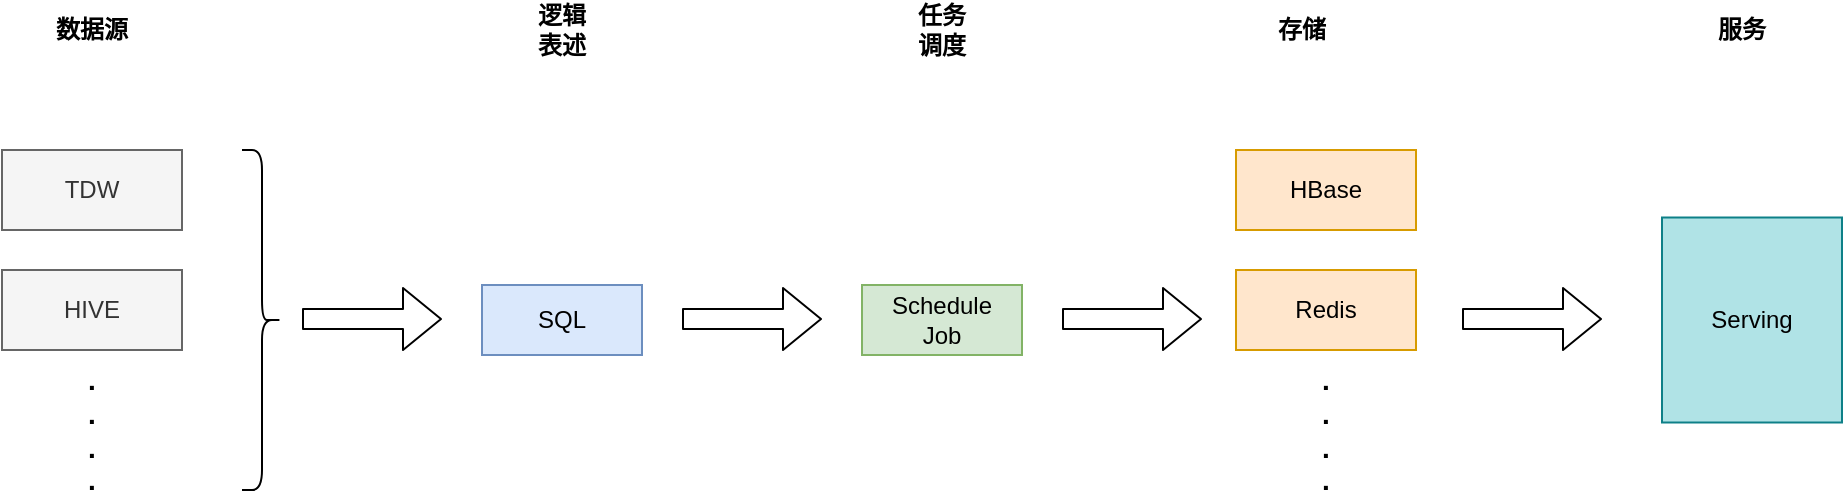 <mxfile version="13.8.8" type="github">
  <diagram id="QU7qdiWsfU6a7edic78I" name="Page-1">
    <mxGraphModel dx="1258" dy="786" grid="1" gridSize="10" guides="1" tooltips="1" connect="1" arrows="1" fold="1" page="1" pageScale="1" pageWidth="827" pageHeight="1169" math="0" shadow="0">
      <root>
        <mxCell id="0" />
        <mxCell id="1" parent="0" />
        <mxCell id="dER7OQD3nxIQlYEfe-vo-1" value="TDW" style="rounded=0;whiteSpace=wrap;html=1;fillColor=#f5f5f5;strokeColor=#666666;fontColor=#333333;" vertex="1" parent="1">
          <mxGeometry x="210" y="200" width="90" height="40" as="geometry" />
        </mxCell>
        <mxCell id="dER7OQD3nxIQlYEfe-vo-2" value="HIVE" style="rounded=0;whiteSpace=wrap;html=1;fillColor=#f5f5f5;strokeColor=#666666;fontColor=#333333;" vertex="1" parent="1">
          <mxGeometry x="210" y="260" width="90" height="40" as="geometry" />
        </mxCell>
        <mxCell id="dER7OQD3nxIQlYEfe-vo-3" value="&lt;b&gt;&lt;font style=&quot;font-size: 14px&quot;&gt;.&lt;br&gt;.&lt;br&gt;.&lt;br&gt;.&lt;/font&gt;&lt;/b&gt;" style="text;html=1;strokeColor=none;fillColor=none;align=center;verticalAlign=middle;whiteSpace=wrap;rounded=0;" vertex="1" parent="1">
          <mxGeometry x="235" y="330" width="40" height="20" as="geometry" />
        </mxCell>
        <mxCell id="dER7OQD3nxIQlYEfe-vo-4" value="" style="shape=curlyBracket;whiteSpace=wrap;html=1;rounded=1;rotation=-180;" vertex="1" parent="1">
          <mxGeometry x="330" y="200" width="20" height="170" as="geometry" />
        </mxCell>
        <mxCell id="dER7OQD3nxIQlYEfe-vo-5" value="" style="shape=flexArrow;endArrow=classic;html=1;" edge="1" parent="1">
          <mxGeometry width="50" height="50" relative="1" as="geometry">
            <mxPoint x="360" y="284.5" as="sourcePoint" />
            <mxPoint x="430" y="284.5" as="targetPoint" />
          </mxGeometry>
        </mxCell>
        <mxCell id="dER7OQD3nxIQlYEfe-vo-6" value="SQL" style="rounded=0;whiteSpace=wrap;html=1;fillColor=#dae8fc;strokeColor=#6c8ebf;" vertex="1" parent="1">
          <mxGeometry x="450" y="267.5" width="80" height="35" as="geometry" />
        </mxCell>
        <mxCell id="dER7OQD3nxIQlYEfe-vo-7" value="" style="shape=flexArrow;endArrow=classic;html=1;" edge="1" parent="1">
          <mxGeometry width="50" height="50" relative="1" as="geometry">
            <mxPoint x="550" y="284.5" as="sourcePoint" />
            <mxPoint x="620" y="284.5" as="targetPoint" />
          </mxGeometry>
        </mxCell>
        <mxCell id="dER7OQD3nxIQlYEfe-vo-8" value="Schedule&lt;br&gt;Job" style="rounded=0;whiteSpace=wrap;html=1;fillColor=#d5e8d4;strokeColor=#82b366;" vertex="1" parent="1">
          <mxGeometry x="640" y="267.5" width="80" height="35" as="geometry" />
        </mxCell>
        <mxCell id="dER7OQD3nxIQlYEfe-vo-9" value="" style="shape=flexArrow;endArrow=classic;html=1;" edge="1" parent="1">
          <mxGeometry width="50" height="50" relative="1" as="geometry">
            <mxPoint x="740" y="284.5" as="sourcePoint" />
            <mxPoint x="810" y="284.5" as="targetPoint" />
          </mxGeometry>
        </mxCell>
        <mxCell id="dER7OQD3nxIQlYEfe-vo-10" value="HBase" style="rounded=0;whiteSpace=wrap;html=1;fillColor=#ffe6cc;strokeColor=#d79b00;" vertex="1" parent="1">
          <mxGeometry x="827" y="200" width="90" height="40" as="geometry" />
        </mxCell>
        <mxCell id="dER7OQD3nxIQlYEfe-vo-11" value="Redis" style="rounded=0;whiteSpace=wrap;html=1;fillColor=#ffe6cc;strokeColor=#d79b00;" vertex="1" parent="1">
          <mxGeometry x="827" y="260" width="90" height="40" as="geometry" />
        </mxCell>
        <mxCell id="dER7OQD3nxIQlYEfe-vo-12" value="&lt;b&gt;&lt;font style=&quot;font-size: 14px&quot;&gt;.&lt;br&gt;.&lt;br&gt;.&lt;br&gt;.&lt;/font&gt;&lt;/b&gt;" style="text;html=1;strokeColor=none;fillColor=none;align=center;verticalAlign=middle;whiteSpace=wrap;rounded=0;" vertex="1" parent="1">
          <mxGeometry x="852" y="330" width="40" height="20" as="geometry" />
        </mxCell>
        <mxCell id="dER7OQD3nxIQlYEfe-vo-13" value="" style="shape=flexArrow;endArrow=classic;html=1;" edge="1" parent="1">
          <mxGeometry width="50" height="50" relative="1" as="geometry">
            <mxPoint x="940" y="284.5" as="sourcePoint" />
            <mxPoint x="1010" y="284.5" as="targetPoint" />
          </mxGeometry>
        </mxCell>
        <mxCell id="dER7OQD3nxIQlYEfe-vo-14" value="Serving" style="rounded=0;whiteSpace=wrap;html=1;fillColor=#b0e3e6;strokeColor=#0e8088;" vertex="1" parent="1">
          <mxGeometry x="1040" y="233.75" width="90" height="102.5" as="geometry" />
        </mxCell>
        <mxCell id="dER7OQD3nxIQlYEfe-vo-15" value="数据源" style="text;html=1;strokeColor=none;fillColor=none;align=center;verticalAlign=middle;whiteSpace=wrap;rounded=0;fontStyle=1" vertex="1" parent="1">
          <mxGeometry x="235" y="130" width="40" height="20" as="geometry" />
        </mxCell>
        <mxCell id="dER7OQD3nxIQlYEfe-vo-16" value="逻辑&lt;br&gt;表述" style="text;html=1;strokeColor=none;fillColor=none;align=center;verticalAlign=middle;whiteSpace=wrap;rounded=0;fontStyle=1" vertex="1" parent="1">
          <mxGeometry x="470" y="130" width="40" height="20" as="geometry" />
        </mxCell>
        <mxCell id="dER7OQD3nxIQlYEfe-vo-17" value="任务&lt;br&gt;调度" style="text;html=1;strokeColor=none;fillColor=none;align=center;verticalAlign=middle;whiteSpace=wrap;rounded=0;fontStyle=1" vertex="1" parent="1">
          <mxGeometry x="660" y="130" width="40" height="20" as="geometry" />
        </mxCell>
        <mxCell id="dER7OQD3nxIQlYEfe-vo-18" value="存储" style="text;html=1;strokeColor=none;fillColor=none;align=center;verticalAlign=middle;whiteSpace=wrap;rounded=0;fontStyle=1" vertex="1" parent="1">
          <mxGeometry x="840" y="130" width="40" height="20" as="geometry" />
        </mxCell>
        <mxCell id="dER7OQD3nxIQlYEfe-vo-19" value="服务" style="text;html=1;strokeColor=none;fillColor=none;align=center;verticalAlign=middle;whiteSpace=wrap;rounded=0;fontStyle=1" vertex="1" parent="1">
          <mxGeometry x="1060" y="130" width="40" height="20" as="geometry" />
        </mxCell>
      </root>
    </mxGraphModel>
  </diagram>
</mxfile>
